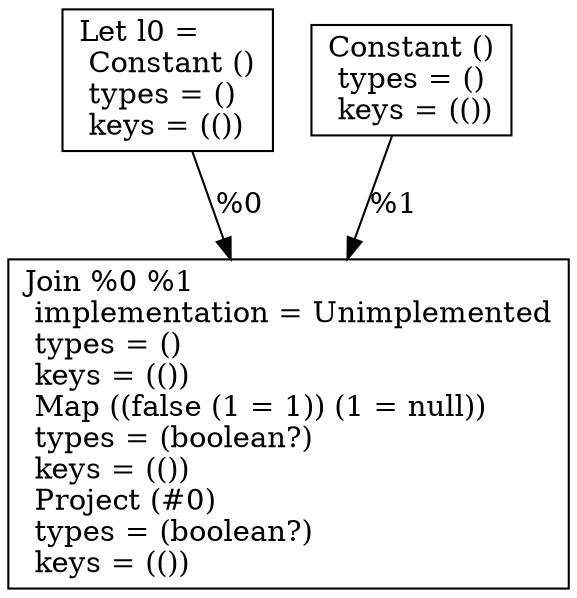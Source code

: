 digraph G {
    node0 [shape = record, label="Let l0 =\l Constant ()\l  types = ()\l  keys = (())\l"]
    node1 [shape = record, label=" Constant ()\l  types = ()\l  keys = (())\l"]
    node2 [shape = record, label=" Join %0 %1\l  implementation = Unimplemented\l  types = ()\l  keys = (())\l Map ((false  (1 = 1))  (1 = null))\l  types = (boolean?)\l  keys = (())\l Project (#0)\l  types = (boolean?)\l  keys = (())\l"]
    node1 -> node2 [label = "%1\l"]
    node0 -> node2 [label = "%0\l"]
}
